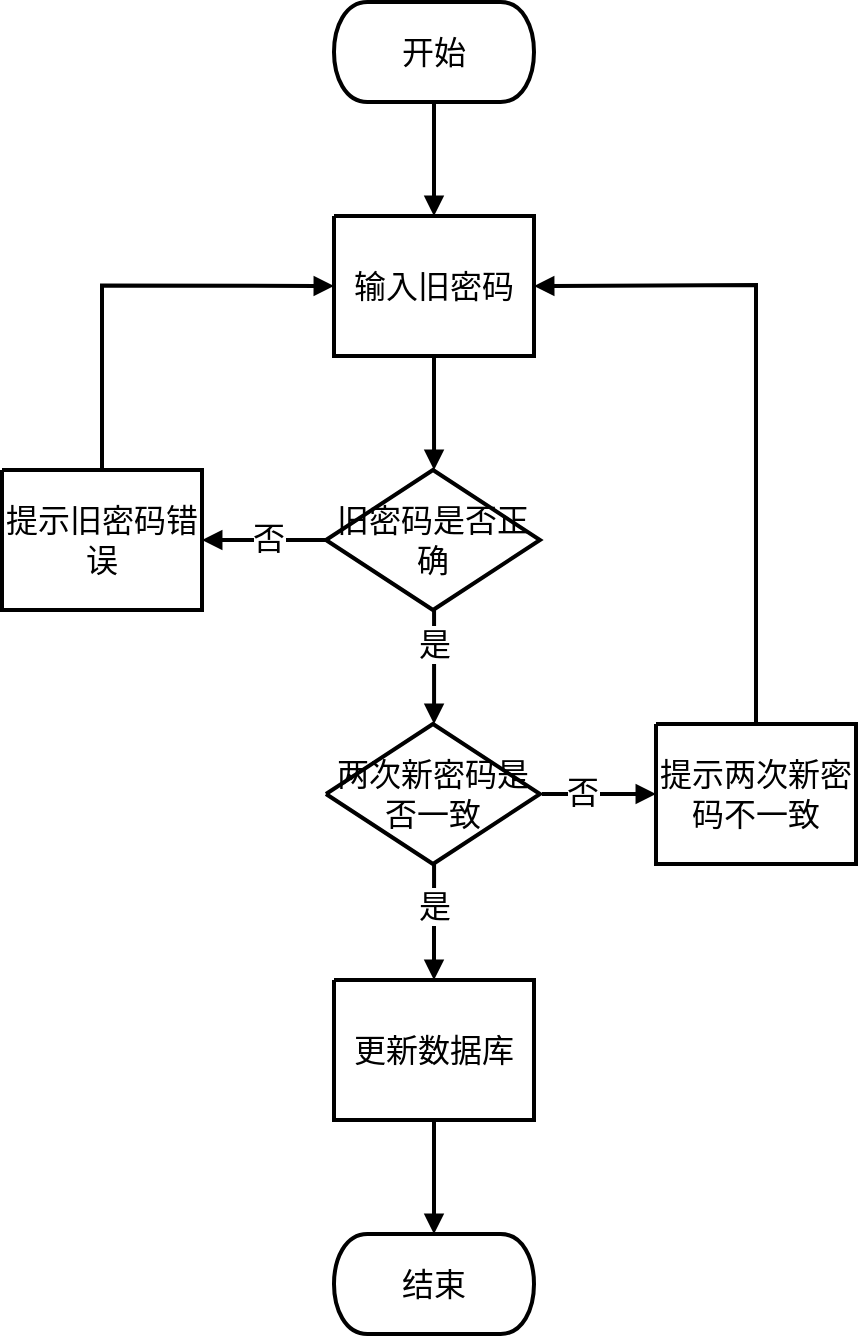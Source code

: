 <mxfile version="27.0.1">
  <diagram name="Page-1" id="04067xYs8lz1e3Y8mYEK">
    <mxGraphModel dx="1630" dy="901" grid="1" gridSize="10" guides="1" tooltips="1" connect="1" arrows="1" fold="1" page="1" pageScale="1" pageWidth="827" pageHeight="1169" math="0" shadow="0">
      <root>
        <mxCell id="0" />
        <mxCell id="1" parent="0" />
        <UserObject label="&lt;div style=&quot;font-size: 1px&quot;&gt;&lt;p style=&quot;text-align:center;margin-left:0;margin-right:0;margin-top:0px;margin-bottom:0px;text-indent:0;vertical-align:middle;direction:ltr;&quot;&gt;&lt;font style=&quot;font-size:16px;font-family:0;color:#000000;direction:ltr;letter-spacing:0px;line-height:120%;opacity:1&quot;&gt;开始&lt;/font&gt;&lt;/p&gt;&lt;/div&gt;" tags="Background" id="4Odazw_uDd6v9cKihqID-1">
          <mxCell style="verticalAlign=middle;align=center;overflow=width;vsdxID=1;fillColor=#FFFFFF;gradientColor=none;shape=stencil(hZJLEoIwDIZP06VMSQZ0j3gPRop0rJQpD/H2UoMCLQ67JP2S/EnKMGnKrBYMeNMafRdPmbclwzMDkFUpjGxHi2HKMCm0ETejuyonv84saa2H7m2FgfLCOIiPNgv4iyL8410IVrJawCcMEP/D185Q6XCqzaMgiic+XCbwATaQX+wLod8W18ymTH8mB3eFHnydswjwGVjPgn5b3N3lzuJHYz5ZIZWiiy/f3ROPIfoemL4B);strokeColor=#000000;strokeWidth=2;spacingTop=-3;spacingBottom=-3;spacingLeft=-3;spacingRight=-3;points=[];labelBackgroundColor=none;rounded=0;html=1;whiteSpace=wrap;" vertex="1" parent="1">
            <mxGeometry x="388" y="299" width="100" height="50" as="geometry" />
          </mxCell>
        </UserObject>
        <UserObject label="&lt;div style=&quot;font-size: 1px&quot;&gt;&lt;p style=&quot;text-align:center;margin-left:0;margin-right:0;margin-top:0px;margin-bottom:0px;text-indent:0;vertical-align:middle;direction:ltr;&quot;&gt;&lt;font style=&quot;font-size:16px;font-family:0;color:#000000;direction:ltr;letter-spacing:0px;line-height:120%;opacity:1&quot;&gt;输入旧密码&lt;/font&gt;&lt;/p&gt;&lt;/div&gt;" tags="Background" id="4Odazw_uDd6v9cKihqID-2">
          <mxCell style="verticalAlign=middle;align=center;overflow=width;vsdxID=2;fillColor=#FFFFFF;gradientColor=none;shape=stencil(nZBRDoQgDERP03+WHsHFe5iISyOCQdT19kIaIxq//Jtp3zTpAFaTaUYNUkwx+F6v1EYD+AUpyRkdKCYFqACrzgf9C352LfuxyWRWg1/yhT/nRE5IsZWuZtCSK8CPeI0e/hF+jV7AJM4PO7KWCyr390bSiNtEtQM=);strokeColor=#000000;strokeWidth=2;spacingTop=-3;spacingBottom=-3;spacingLeft=-3;spacingRight=-3;points=[];labelBackgroundColor=none;rounded=0;html=1;whiteSpace=wrap;" vertex="1" parent="1">
            <mxGeometry x="388" y="406" width="100" height="70" as="geometry" />
          </mxCell>
        </UserObject>
        <UserObject label="&lt;div style=&quot;font-size: 1px&quot;&gt;&lt;p style=&quot;text-align:center;margin-left:0;margin-right:0;margin-top:0px;margin-bottom:0px;text-indent:0;vertical-align:middle;direction:ltr;&quot;&gt;&lt;font style=&quot;font-size:16px;font-family:0;color:#000000;direction:ltr;letter-spacing:0px;line-height:120%;opacity:1&quot;&gt;旧密码是否正确&lt;/font&gt;&lt;/p&gt;&lt;/div&gt;" tags="Background" id="4Odazw_uDd6v9cKihqID-3">
          <mxCell style="verticalAlign=middle;align=center;overflow=width;vsdxID=3;fillColor=#FFFFFF;gradientColor=none;shape=stencil(nZBdDoMgEIRPs+/IxhNYew8TUTYiGKT+3F7IppE2jTF9m9n9Zh4GsJp1MymQYg7eDWqlNmjAB0hJVitPISrAGrDqnFe9dy/bsp+aRCY1uiU1bJwTKSHFzq5k+2TSkM3I8hO9IAvxd+s7+pO933pFRnGO0ZExvGX+/x4vnnh4rA8=);strokeColor=#000000;strokeWidth=2;spacingTop=-3;spacingBottom=-3;spacingLeft=-3;spacingRight=-3;points=[];labelBackgroundColor=none;rounded=0;html=1;whiteSpace=wrap;" vertex="1" parent="1">
            <mxGeometry x="384" y="533" width="107" height="70" as="geometry" />
          </mxCell>
        </UserObject>
        <UserObject label="&lt;div style=&quot;font-size: 1px&quot;&gt;&lt;p style=&quot;text-align:center;margin-left:0;margin-right:0;margin-top:0px;margin-bottom:0px;text-indent:0;vertical-align:middle;direction:ltr;&quot;&gt;&lt;font style=&quot;font-size:16px;font-family:0;color:#000000;direction:ltr;letter-spacing:0px;line-height:120%;opacity:1&quot;&gt;两次新密码是否一致&lt;/font&gt;&lt;/p&gt;&lt;/div&gt;" tags="Background" id="4Odazw_uDd6v9cKihqID-4">
          <mxCell style="verticalAlign=middle;align=center;overflow=width;vsdxID=4;fillColor=#FFFFFF;gradientColor=none;shape=stencil(nZBdDoMgEIRPs+/IxhNYew8TUTYiGKT+3F7IppE2jTF9m9n9Zh4GsJp1MymQYg7eDWqlNmjAB0hJVitPISrAGrDqnFe9dy/bsp+aRCY1uiU1bJwTKSHFzq5k+2TSkM3I8hO9IAvxd+s7+pO933pFRnGO0ZExvGX+/x4vnnh4rA8=);strokeColor=#000000;strokeWidth=2;spacingTop=-3;spacingBottom=-3;spacingLeft=-3;spacingRight=-3;points=[];labelBackgroundColor=none;rounded=0;html=1;whiteSpace=wrap;" vertex="1" parent="1">
            <mxGeometry x="384" y="660" width="107" height="70" as="geometry" />
          </mxCell>
        </UserObject>
        <UserObject label="&lt;div style=&quot;font-size: 1px&quot;&gt;&lt;p style=&quot;text-align:center;margin-left:0;margin-right:0;margin-top:0px;margin-bottom:0px;text-indent:0;vertical-align:middle;direction:ltr;&quot;&gt;&lt;font style=&quot;font-size:16px;font-family:0;color:#000000;direction:ltr;letter-spacing:0px;line-height:120%;opacity:1&quot;&gt;更新数据库&lt;/font&gt;&lt;/p&gt;&lt;/div&gt;" tags="Background" id="4Odazw_uDd6v9cKihqID-5">
          <mxCell style="verticalAlign=middle;align=center;overflow=width;vsdxID=5;fillColor=#FFFFFF;gradientColor=none;shape=stencil(nZBRDoQgDERP03+WHsHFe5iISyOCQdT19kIaIxq//Jtp3zTpAFaTaUYNUkwx+F6v1EYD+AUpyRkdKCYFqACrzgf9C352LfuxyWRWg1/yhT/nRE5IsZWuZtCSK8CPeI0e/hF+jV7AJM4PO7KWCyr390bSiNtEtQM=);strokeColor=#000000;strokeWidth=2;spacingTop=-3;spacingBottom=-3;spacingLeft=-3;spacingRight=-3;points=[];labelBackgroundColor=none;rounded=0;html=1;whiteSpace=wrap;" vertex="1" parent="1">
            <mxGeometry x="388" y="788" width="100" height="70" as="geometry" />
          </mxCell>
        </UserObject>
        <UserObject label="&lt;div style=&quot;font-size: 1px&quot;&gt;&lt;p style=&quot;text-align:center;margin-left:0;margin-right:0;margin-top:0px;margin-bottom:0px;text-indent:0;vertical-align:middle;direction:ltr;&quot;&gt;&lt;font style=&quot;font-size:16px;font-family:0;color:#000000;direction:ltr;letter-spacing:0px;line-height:120%;opacity:1&quot;&gt;结束&lt;/font&gt;&lt;/p&gt;&lt;/div&gt;" tags="Background" id="4Odazw_uDd6v9cKihqID-6">
          <mxCell style="verticalAlign=middle;align=center;overflow=width;vsdxID=6;fillColor=#FFFFFF;gradientColor=none;shape=stencil(hZJLEoIwDIZP06VMSQZ0j3gPRop0rJQpD/H2UoMCLQ67JP2S/EnKMGnKrBYMeNMafRdPmbclwzMDkFUpjGxHi2HKMCm0ETejuyonv84saa2H7m2FgfLCOIiPNgv4iyL8410IVrJawCcMEP/D185Q6XCqzaMgiic+XCbwATaQX+wLod8W18ymTH8mB3eFHnydswjwGVjPgn5b3N3lzuJHYz5ZIZWiiy/f3ROPIfoemL4B);strokeColor=#000000;strokeWidth=2;spacingTop=-3;spacingBottom=-3;spacingLeft=-3;spacingRight=-3;points=[];labelBackgroundColor=none;rounded=0;html=1;whiteSpace=wrap;" vertex="1" parent="1">
            <mxGeometry x="388" y="915" width="100" height="50" as="geometry" />
          </mxCell>
        </UserObject>
        <UserObject label="&lt;div style=&quot;font-size: 1px&quot;&gt;&lt;p style=&quot;text-align:center;margin-left:0;margin-right:0;margin-top:0px;margin-bottom:0px;text-indent:0;vertical-align:middle;direction:ltr;&quot;&gt;&lt;font style=&quot;font-size:16px;font-family:0;color:#000000;direction:ltr;letter-spacing:0px;line-height:120%;opacity:1&quot;&gt;提示旧密码错误&lt;/font&gt;&lt;/p&gt;&lt;/div&gt;" tags="Background" id="4Odazw_uDd6v9cKihqID-7">
          <mxCell style="verticalAlign=middle;align=center;overflow=width;vsdxID=7;fillColor=#FFFFFF;gradientColor=none;shape=stencil(nZBRDoQgDERP03+WHsHFe5iISyOCQdT19kIaIxq//Jtp3zTpAFaTaUYNUkwx+F6v1EYD+AUpyRkdKCYFqACrzgf9C352LfuxyWRWg1/yhT/nRE5IsZWuZtCSK8CPeI0e/hF+jV7AJM4PO7KWCyr390bSiNtEtQM=);strokeColor=#000000;strokeWidth=2;spacingTop=-3;spacingBottom=-3;spacingLeft=-3;spacingRight=-3;points=[];labelBackgroundColor=none;rounded=0;html=1;whiteSpace=wrap;" vertex="1" parent="1">
            <mxGeometry x="222" y="533" width="100" height="70" as="geometry" />
          </mxCell>
        </UserObject>
        <UserObject label="&lt;div style=&quot;font-size: 1px&quot;&gt;&lt;p style=&quot;text-align:center;margin-left:0;margin-right:0;margin-top:0px;margin-bottom:0px;text-indent:0;vertical-align:middle;direction:ltr;&quot;&gt;&lt;font style=&quot;font-size:16px;font-family:0;color:#000000;direction:ltr;letter-spacing:0px;line-height:120%;opacity:1&quot;&gt;提示两次新密码不一致&lt;/font&gt;&lt;/p&gt;&lt;/div&gt;" tags="Background" id="4Odazw_uDd6v9cKihqID-8">
          <mxCell style="verticalAlign=middle;align=center;overflow=width;vsdxID=8;fillColor=#FFFFFF;gradientColor=none;shape=stencil(nZBRDoQgDERP03+WHsHFe5iISyOCQdT19kIaIxq//Jtp3zTpAFaTaUYNUkwx+F6v1EYD+AUpyRkdKCYFqACrzgf9C352LfuxyWRWg1/yhT/nRE5IsZWuZtCSK8CPeI0e/hF+jV7AJM4PO7KWCyr390bSiNtEtQM=);strokeColor=#000000;strokeWidth=2;spacingTop=-3;spacingBottom=-3;spacingLeft=-3;spacingRight=-3;points=[];labelBackgroundColor=none;rounded=0;html=1;whiteSpace=wrap;" vertex="1" parent="1">
            <mxGeometry x="549" y="660" width="100" height="70" as="geometry" />
          </mxCell>
        </UserObject>
        <UserObject label="" tags="Background" id="4Odazw_uDd6v9cKihqID-9">
          <mxCell style="vsdxID=9;edgeStyle=none;startArrow=none;endArrow=block;startSize=5;endSize=5;strokeWidth=2;spacingTop=0;spacingBottom=0;spacingLeft=0;spacingRight=0;verticalAlign=middle;html=1;labelBackgroundColor=#ffffff;rounded=0;exitX=0.5;exitY=0.98;exitDx=0;exitDy=0;exitPerimeter=0;entryX=0.5;entryY=0;entryDx=0;entryDy=0;entryPerimeter=0;" edge="1" parent="1" source="4Odazw_uDd6v9cKihqID-1" target="4Odazw_uDd6v9cKihqID-2">
            <mxGeometry relative="1" as="geometry">
              <mxPoint y="130" as="offset" />
              <Array as="points">
                <mxPoint x="438" y="376.92" />
                <mxPoint x="438" y="376.92" />
              </Array>
            </mxGeometry>
          </mxCell>
        </UserObject>
        <UserObject label="" tags="Background" id="4Odazw_uDd6v9cKihqID-10">
          <mxCell style="vsdxID=10;edgeStyle=none;startArrow=none;endArrow=block;startSize=5;endSize=5;strokeWidth=2;spacingTop=0;spacingBottom=0;spacingLeft=0;spacingRight=0;verticalAlign=middle;html=1;labelBackgroundColor=#ffffff;rounded=0;exitX=0.5;exitY=1;exitDx=0;exitDy=0;exitPerimeter=0;entryX=0.505;entryY=0;entryDx=0;entryDy=0;entryPerimeter=0;" edge="1" parent="1" source="4Odazw_uDd6v9cKihqID-2" target="4Odazw_uDd6v9cKihqID-3">
            <mxGeometry relative="1" as="geometry">
              <mxPoint y="129" as="offset" />
              <Array as="points">
                <mxPoint x="438" y="504.63" />
                <mxPoint x="438" y="504.63" />
              </Array>
            </mxGeometry>
          </mxCell>
        </UserObject>
        <UserObject label="&lt;div style=&quot;font-size: 1px&quot;&gt;&lt;p style=&quot;text-align:center;margin-left:0;margin-right:0;margin-top:0px;margin-bottom:0px;text-indent:0;vertical-align:middle;direction:ltr;&quot;&gt;&lt;font style=&quot;font-size:16px;font-family:0;color:#000000;direction:ltr;letter-spacing:0px;line-height:120%;opacity:1&quot;&gt;是&lt;/font&gt;&lt;/p&gt;&lt;/div&gt;" tags="Background" id="4Odazw_uDd6v9cKihqID-11">
          <mxCell style="vsdxID=11;edgeStyle=none;startArrow=none;endArrow=block;startSize=5;endSize=5;strokeWidth=2;spacingTop=0;spacingBottom=0;spacingLeft=0;spacingRight=0;verticalAlign=middle;html=1;labelBackgroundColor=#ffffff;rounded=0;align=center;exitX=0.505;exitY=1;exitDx=0;exitDy=0;exitPerimeter=0;entryX=0.505;entryY=0;entryDx=0;entryDy=0;entryPerimeter=0;" edge="1" parent="1" source="4Odazw_uDd6v9cKihqID-3" target="4Odazw_uDd6v9cKihqID-4">
            <mxGeometry relative="1" as="geometry">
              <mxPoint y="-12" as="offset" />
              <Array as="points" />
            </mxGeometry>
          </mxCell>
        </UserObject>
        <UserObject label="&lt;div style=&quot;font-size: 1px&quot;&gt;&lt;p style=&quot;text-align:center;margin-left:0;margin-right:0;margin-top:0px;margin-bottom:0px;text-indent:0;vertical-align:middle;direction:ltr;&quot;&gt;&lt;font style=&quot;font-size:16px;font-family:0;color:#000000;direction:ltr;letter-spacing:0px;line-height:120%;opacity:1&quot;&gt;是&lt;/font&gt;&lt;/p&gt;&lt;/div&gt;" tags="Background" id="4Odazw_uDd6v9cKihqID-12">
          <mxCell style="vsdxID=12;edgeStyle=none;startArrow=none;endArrow=block;startSize=5;endSize=5;strokeWidth=2;spacingTop=0;spacingBottom=0;spacingLeft=0;spacingRight=0;verticalAlign=middle;html=1;labelBackgroundColor=#ffffff;rounded=0;align=center;exitX=0.505;exitY=1;exitDx=0;exitDy=0;exitPerimeter=0;entryX=0.5;entryY=0;entryDx=0;entryDy=0;entryPerimeter=0;" edge="1" parent="1" source="4Odazw_uDd6v9cKihqID-4" target="4Odazw_uDd6v9cKihqID-5">
            <mxGeometry relative="1" as="geometry">
              <mxPoint y="-8" as="offset" />
              <Array as="points" />
            </mxGeometry>
          </mxCell>
        </UserObject>
        <UserObject label="" tags="Background" id="4Odazw_uDd6v9cKihqID-13">
          <mxCell style="vsdxID=13;edgeStyle=none;startArrow=none;endArrow=block;startSize=5;endSize=5;strokeWidth=2;spacingTop=0;spacingBottom=0;spacingLeft=0;spacingRight=0;verticalAlign=middle;html=1;labelBackgroundColor=#ffffff;rounded=0;exitX=0.5;exitY=0.986;exitDx=0;exitDy=0;exitPerimeter=0;entryX=0.5;entryY=0;entryDx=0;entryDy=0;entryPerimeter=0;" edge="1" parent="1" source="4Odazw_uDd6v9cKihqID-5" target="4Odazw_uDd6v9cKihqID-6">
            <mxGeometry relative="1" as="geometry">
              <mxPoint y="130" as="offset" />
              <Array as="points">
                <mxPoint x="438" y="885.92" />
                <mxPoint x="438" y="885.92" />
              </Array>
            </mxGeometry>
          </mxCell>
        </UserObject>
        <UserObject label="&lt;div style=&quot;font-size: 1px&quot;&gt;&lt;p style=&quot;text-align:center;margin-left:0;margin-right:0;margin-top:0px;margin-bottom:0px;text-indent:0;vertical-align:middle;direction:ltr;&quot;&gt;&lt;font style=&quot;font-size:16px;font-family:0;color:#000000;direction:ltr;letter-spacing:0px;line-height:120%;opacity:1&quot;&gt;否&lt;/font&gt;&lt;/p&gt;&lt;/div&gt;" tags="Background" id="4Odazw_uDd6v9cKihqID-14">
          <mxCell style="vsdxID=14;edgeStyle=none;startArrow=none;endArrow=block;startSize=5;endSize=5;strokeWidth=2;spacingTop=0;spacingBottom=0;spacingLeft=0;spacingRight=0;verticalAlign=middle;html=1;labelBackgroundColor=#ffffff;rounded=0;align=center;exitX=0;exitY=0.5;exitDx=0;exitDy=0;exitPerimeter=0;entryX=1;entryY=0.5;entryDx=0;entryDy=0;entryPerimeter=0;" edge="1" parent="1" source="4Odazw_uDd6v9cKihqID-3" target="4Odazw_uDd6v9cKihqID-7">
            <mxGeometry relative="1" as="geometry">
              <mxPoint x="2" y="-1" as="offset" />
              <Array as="points">
                <mxPoint x="352.75" y="568" />
                <mxPoint x="352.75" y="568" />
              </Array>
            </mxGeometry>
          </mxCell>
        </UserObject>
        <UserObject label="&lt;div style=&quot;font-size: 1px&quot;&gt;&lt;p style=&quot;text-align:center;margin-left:0;margin-right:0;margin-top:0px;margin-bottom:0px;text-indent:0;vertical-align:middle;direction:ltr;&quot;&gt;&lt;font style=&quot;font-size:16px;font-family:0;color:#000000;direction:ltr;letter-spacing:0px;line-height:120%;opacity:1&quot;&gt;否&lt;/font&gt;&lt;/p&gt;&lt;/div&gt;" tags="Background" id="4Odazw_uDd6v9cKihqID-15">
          <mxCell style="vsdxID=15;edgeStyle=none;startArrow=none;endArrow=block;startSize=5;endSize=5;strokeWidth=2;spacingTop=0;spacingBottom=0;spacingLeft=0;spacingRight=0;verticalAlign=middle;html=1;labelBackgroundColor=#ffffff;rounded=0;align=center;exitX=1.009;exitY=0.5;exitDx=0;exitDy=0;exitPerimeter=0;entryX=0;entryY=0.5;entryDx=0;entryDy=0;entryPerimeter=0;" edge="1" parent="1" source="4Odazw_uDd6v9cKihqID-4" target="4Odazw_uDd6v9cKihqID-8">
            <mxGeometry relative="1" as="geometry">
              <mxPoint x="-8" y="-1" as="offset" />
              <Array as="points">
                <mxPoint x="520.63" y="695" />
                <mxPoint x="520.63" y="695" />
              </Array>
            </mxGeometry>
          </mxCell>
        </UserObject>
        <UserObject label="" tags="Background" id="4Odazw_uDd6v9cKihqID-16">
          <mxCell style="vsdxID=16;edgeStyle=none;startArrow=none;endArrow=block;startSize=5;endSize=5;strokeWidth=2;spacingTop=0;spacingBottom=0;spacingLeft=0;spacingRight=0;verticalAlign=middle;html=1;labelBackgroundColor=#ffffff;rounded=0;exitX=0.5;exitY=0;exitDx=0;exitDy=0;exitPerimeter=0;entryX=0;entryY=0.5;entryDx=0;entryDy=0;entryPerimeter=0;" edge="1" parent="1" source="4Odazw_uDd6v9cKihqID-7" target="4Odazw_uDd6v9cKihqID-2">
            <mxGeometry relative="1" as="geometry">
              <mxPoint x="-12" y="101" as="offset" />
              <Array as="points">
                <mxPoint x="272" y="440.74" />
              </Array>
            </mxGeometry>
          </mxCell>
        </UserObject>
        <UserObject label="" tags="Background" id="4Odazw_uDd6v9cKihqID-17">
          <mxCell style="vsdxID=17;edgeStyle=none;startArrow=none;endArrow=block;startSize=5;endSize=5;strokeWidth=2;spacingTop=0;spacingBottom=0;spacingLeft=0;spacingRight=0;verticalAlign=middle;html=1;labelBackgroundColor=#ffffff;rounded=0;exitX=0.5;exitY=0;exitDx=0;exitDy=0;exitPerimeter=0;entryX=1;entryY=0.5;entryDx=0;entryDy=0;entryPerimeter=0;" edge="1" parent="1" source="4Odazw_uDd6v9cKihqID-8" target="4Odazw_uDd6v9cKihqID-2">
            <mxGeometry relative="1" as="geometry">
              <mxPoint y="47" as="offset" />
              <Array as="points">
                <mxPoint x="599" y="440.48" />
              </Array>
            </mxGeometry>
          </mxCell>
        </UserObject>
      </root>
    </mxGraphModel>
  </diagram>
</mxfile>
